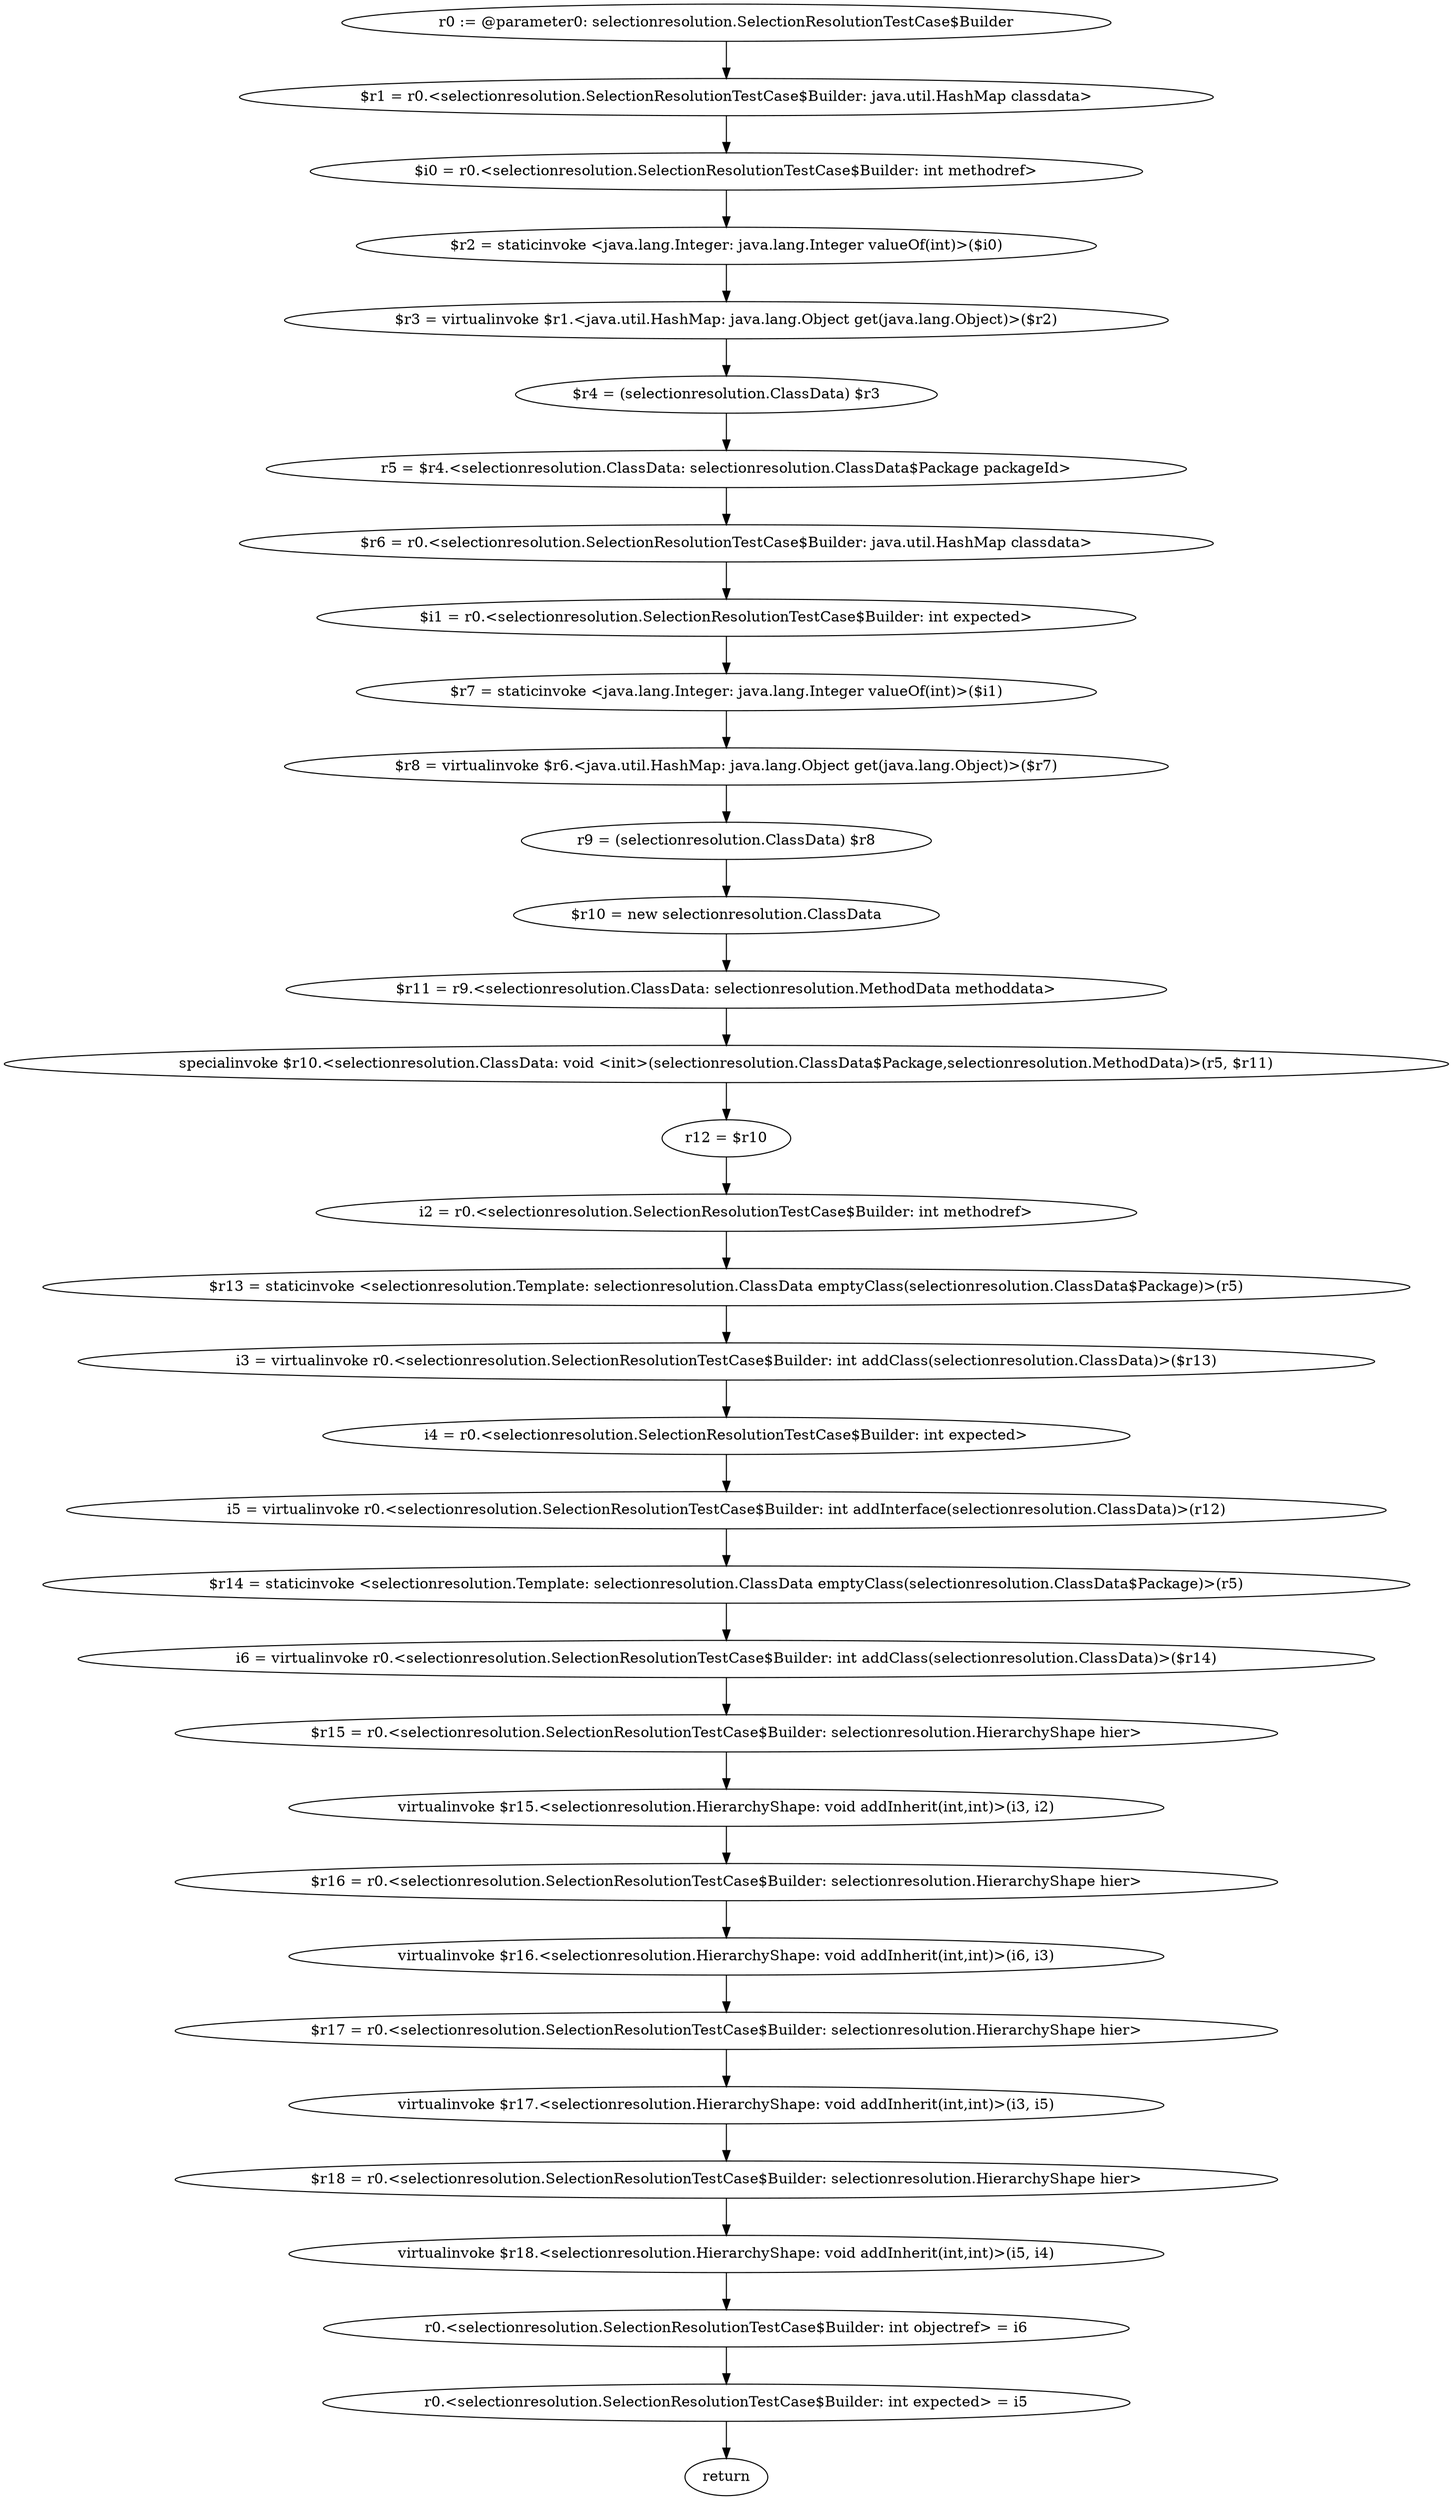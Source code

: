 digraph "unitGraph" {
    "r0 := @parameter0: selectionresolution.SelectionResolutionTestCase$Builder"
    "$r1 = r0.<selectionresolution.SelectionResolutionTestCase$Builder: java.util.HashMap classdata>"
    "$i0 = r0.<selectionresolution.SelectionResolutionTestCase$Builder: int methodref>"
    "$r2 = staticinvoke <java.lang.Integer: java.lang.Integer valueOf(int)>($i0)"
    "$r3 = virtualinvoke $r1.<java.util.HashMap: java.lang.Object get(java.lang.Object)>($r2)"
    "$r4 = (selectionresolution.ClassData) $r3"
    "r5 = $r4.<selectionresolution.ClassData: selectionresolution.ClassData$Package packageId>"
    "$r6 = r0.<selectionresolution.SelectionResolutionTestCase$Builder: java.util.HashMap classdata>"
    "$i1 = r0.<selectionresolution.SelectionResolutionTestCase$Builder: int expected>"
    "$r7 = staticinvoke <java.lang.Integer: java.lang.Integer valueOf(int)>($i1)"
    "$r8 = virtualinvoke $r6.<java.util.HashMap: java.lang.Object get(java.lang.Object)>($r7)"
    "r9 = (selectionresolution.ClassData) $r8"
    "$r10 = new selectionresolution.ClassData"
    "$r11 = r9.<selectionresolution.ClassData: selectionresolution.MethodData methoddata>"
    "specialinvoke $r10.<selectionresolution.ClassData: void <init>(selectionresolution.ClassData$Package,selectionresolution.MethodData)>(r5, $r11)"
    "r12 = $r10"
    "i2 = r0.<selectionresolution.SelectionResolutionTestCase$Builder: int methodref>"
    "$r13 = staticinvoke <selectionresolution.Template: selectionresolution.ClassData emptyClass(selectionresolution.ClassData$Package)>(r5)"
    "i3 = virtualinvoke r0.<selectionresolution.SelectionResolutionTestCase$Builder: int addClass(selectionresolution.ClassData)>($r13)"
    "i4 = r0.<selectionresolution.SelectionResolutionTestCase$Builder: int expected>"
    "i5 = virtualinvoke r0.<selectionresolution.SelectionResolutionTestCase$Builder: int addInterface(selectionresolution.ClassData)>(r12)"
    "$r14 = staticinvoke <selectionresolution.Template: selectionresolution.ClassData emptyClass(selectionresolution.ClassData$Package)>(r5)"
    "i6 = virtualinvoke r0.<selectionresolution.SelectionResolutionTestCase$Builder: int addClass(selectionresolution.ClassData)>($r14)"
    "$r15 = r0.<selectionresolution.SelectionResolutionTestCase$Builder: selectionresolution.HierarchyShape hier>"
    "virtualinvoke $r15.<selectionresolution.HierarchyShape: void addInherit(int,int)>(i3, i2)"
    "$r16 = r0.<selectionresolution.SelectionResolutionTestCase$Builder: selectionresolution.HierarchyShape hier>"
    "virtualinvoke $r16.<selectionresolution.HierarchyShape: void addInherit(int,int)>(i6, i3)"
    "$r17 = r0.<selectionresolution.SelectionResolutionTestCase$Builder: selectionresolution.HierarchyShape hier>"
    "virtualinvoke $r17.<selectionresolution.HierarchyShape: void addInherit(int,int)>(i3, i5)"
    "$r18 = r0.<selectionresolution.SelectionResolutionTestCase$Builder: selectionresolution.HierarchyShape hier>"
    "virtualinvoke $r18.<selectionresolution.HierarchyShape: void addInherit(int,int)>(i5, i4)"
    "r0.<selectionresolution.SelectionResolutionTestCase$Builder: int objectref> = i6"
    "r0.<selectionresolution.SelectionResolutionTestCase$Builder: int expected> = i5"
    "return"
    "r0 := @parameter0: selectionresolution.SelectionResolutionTestCase$Builder"->"$r1 = r0.<selectionresolution.SelectionResolutionTestCase$Builder: java.util.HashMap classdata>";
    "$r1 = r0.<selectionresolution.SelectionResolutionTestCase$Builder: java.util.HashMap classdata>"->"$i0 = r0.<selectionresolution.SelectionResolutionTestCase$Builder: int methodref>";
    "$i0 = r0.<selectionresolution.SelectionResolutionTestCase$Builder: int methodref>"->"$r2 = staticinvoke <java.lang.Integer: java.lang.Integer valueOf(int)>($i0)";
    "$r2 = staticinvoke <java.lang.Integer: java.lang.Integer valueOf(int)>($i0)"->"$r3 = virtualinvoke $r1.<java.util.HashMap: java.lang.Object get(java.lang.Object)>($r2)";
    "$r3 = virtualinvoke $r1.<java.util.HashMap: java.lang.Object get(java.lang.Object)>($r2)"->"$r4 = (selectionresolution.ClassData) $r3";
    "$r4 = (selectionresolution.ClassData) $r3"->"r5 = $r4.<selectionresolution.ClassData: selectionresolution.ClassData$Package packageId>";
    "r5 = $r4.<selectionresolution.ClassData: selectionresolution.ClassData$Package packageId>"->"$r6 = r0.<selectionresolution.SelectionResolutionTestCase$Builder: java.util.HashMap classdata>";
    "$r6 = r0.<selectionresolution.SelectionResolutionTestCase$Builder: java.util.HashMap classdata>"->"$i1 = r0.<selectionresolution.SelectionResolutionTestCase$Builder: int expected>";
    "$i1 = r0.<selectionresolution.SelectionResolutionTestCase$Builder: int expected>"->"$r7 = staticinvoke <java.lang.Integer: java.lang.Integer valueOf(int)>($i1)";
    "$r7 = staticinvoke <java.lang.Integer: java.lang.Integer valueOf(int)>($i1)"->"$r8 = virtualinvoke $r6.<java.util.HashMap: java.lang.Object get(java.lang.Object)>($r7)";
    "$r8 = virtualinvoke $r6.<java.util.HashMap: java.lang.Object get(java.lang.Object)>($r7)"->"r9 = (selectionresolution.ClassData) $r8";
    "r9 = (selectionresolution.ClassData) $r8"->"$r10 = new selectionresolution.ClassData";
    "$r10 = new selectionresolution.ClassData"->"$r11 = r9.<selectionresolution.ClassData: selectionresolution.MethodData methoddata>";
    "$r11 = r9.<selectionresolution.ClassData: selectionresolution.MethodData methoddata>"->"specialinvoke $r10.<selectionresolution.ClassData: void <init>(selectionresolution.ClassData$Package,selectionresolution.MethodData)>(r5, $r11)";
    "specialinvoke $r10.<selectionresolution.ClassData: void <init>(selectionresolution.ClassData$Package,selectionresolution.MethodData)>(r5, $r11)"->"r12 = $r10";
    "r12 = $r10"->"i2 = r0.<selectionresolution.SelectionResolutionTestCase$Builder: int methodref>";
    "i2 = r0.<selectionresolution.SelectionResolutionTestCase$Builder: int methodref>"->"$r13 = staticinvoke <selectionresolution.Template: selectionresolution.ClassData emptyClass(selectionresolution.ClassData$Package)>(r5)";
    "$r13 = staticinvoke <selectionresolution.Template: selectionresolution.ClassData emptyClass(selectionresolution.ClassData$Package)>(r5)"->"i3 = virtualinvoke r0.<selectionresolution.SelectionResolutionTestCase$Builder: int addClass(selectionresolution.ClassData)>($r13)";
    "i3 = virtualinvoke r0.<selectionresolution.SelectionResolutionTestCase$Builder: int addClass(selectionresolution.ClassData)>($r13)"->"i4 = r0.<selectionresolution.SelectionResolutionTestCase$Builder: int expected>";
    "i4 = r0.<selectionresolution.SelectionResolutionTestCase$Builder: int expected>"->"i5 = virtualinvoke r0.<selectionresolution.SelectionResolutionTestCase$Builder: int addInterface(selectionresolution.ClassData)>(r12)";
    "i5 = virtualinvoke r0.<selectionresolution.SelectionResolutionTestCase$Builder: int addInterface(selectionresolution.ClassData)>(r12)"->"$r14 = staticinvoke <selectionresolution.Template: selectionresolution.ClassData emptyClass(selectionresolution.ClassData$Package)>(r5)";
    "$r14 = staticinvoke <selectionresolution.Template: selectionresolution.ClassData emptyClass(selectionresolution.ClassData$Package)>(r5)"->"i6 = virtualinvoke r0.<selectionresolution.SelectionResolutionTestCase$Builder: int addClass(selectionresolution.ClassData)>($r14)";
    "i6 = virtualinvoke r0.<selectionresolution.SelectionResolutionTestCase$Builder: int addClass(selectionresolution.ClassData)>($r14)"->"$r15 = r0.<selectionresolution.SelectionResolutionTestCase$Builder: selectionresolution.HierarchyShape hier>";
    "$r15 = r0.<selectionresolution.SelectionResolutionTestCase$Builder: selectionresolution.HierarchyShape hier>"->"virtualinvoke $r15.<selectionresolution.HierarchyShape: void addInherit(int,int)>(i3, i2)";
    "virtualinvoke $r15.<selectionresolution.HierarchyShape: void addInherit(int,int)>(i3, i2)"->"$r16 = r0.<selectionresolution.SelectionResolutionTestCase$Builder: selectionresolution.HierarchyShape hier>";
    "$r16 = r0.<selectionresolution.SelectionResolutionTestCase$Builder: selectionresolution.HierarchyShape hier>"->"virtualinvoke $r16.<selectionresolution.HierarchyShape: void addInherit(int,int)>(i6, i3)";
    "virtualinvoke $r16.<selectionresolution.HierarchyShape: void addInherit(int,int)>(i6, i3)"->"$r17 = r0.<selectionresolution.SelectionResolutionTestCase$Builder: selectionresolution.HierarchyShape hier>";
    "$r17 = r0.<selectionresolution.SelectionResolutionTestCase$Builder: selectionresolution.HierarchyShape hier>"->"virtualinvoke $r17.<selectionresolution.HierarchyShape: void addInherit(int,int)>(i3, i5)";
    "virtualinvoke $r17.<selectionresolution.HierarchyShape: void addInherit(int,int)>(i3, i5)"->"$r18 = r0.<selectionresolution.SelectionResolutionTestCase$Builder: selectionresolution.HierarchyShape hier>";
    "$r18 = r0.<selectionresolution.SelectionResolutionTestCase$Builder: selectionresolution.HierarchyShape hier>"->"virtualinvoke $r18.<selectionresolution.HierarchyShape: void addInherit(int,int)>(i5, i4)";
    "virtualinvoke $r18.<selectionresolution.HierarchyShape: void addInherit(int,int)>(i5, i4)"->"r0.<selectionresolution.SelectionResolutionTestCase$Builder: int objectref> = i6";
    "r0.<selectionresolution.SelectionResolutionTestCase$Builder: int objectref> = i6"->"r0.<selectionresolution.SelectionResolutionTestCase$Builder: int expected> = i5";
    "r0.<selectionresolution.SelectionResolutionTestCase$Builder: int expected> = i5"->"return";
}
